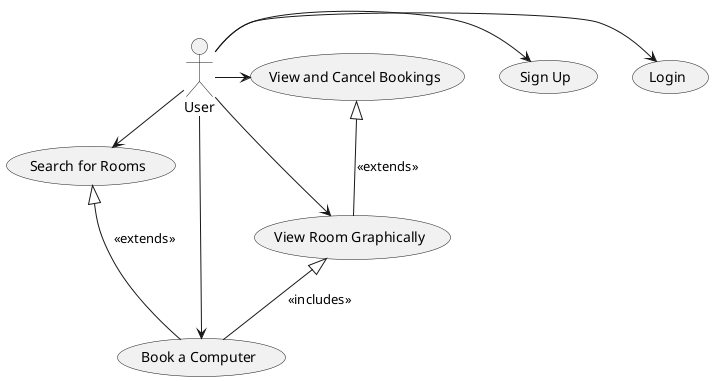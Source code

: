@startuml
actor User

usecase "Login" as UC_Login
usecase "Sign Up" as UC_SignUp
usecase "Search for Rooms" as UC_SearchRooms
usecase "Book a Computer" as UC_BookComputer
usecase "View and Cancel Bookings" as UC_ViewCancelBookings
usecase "View Room Graphically" as UC_RoomGraphicalView

UC_SearchRooms <|-- UC_BookComputer : <<extends>>
UC_RoomGraphicalView <|-- UC_BookComputer : <<includes>>
UC_ViewCancelBookings <|-- UC_RoomGraphicalView : <<extends>>

User -> UC_Login
User -> UC_SignUp
User -> UC_SearchRooms
User -> UC_BookComputer
User -> UC_ViewCancelBookings
User -> UC_RoomGraphicalView
@enduml
